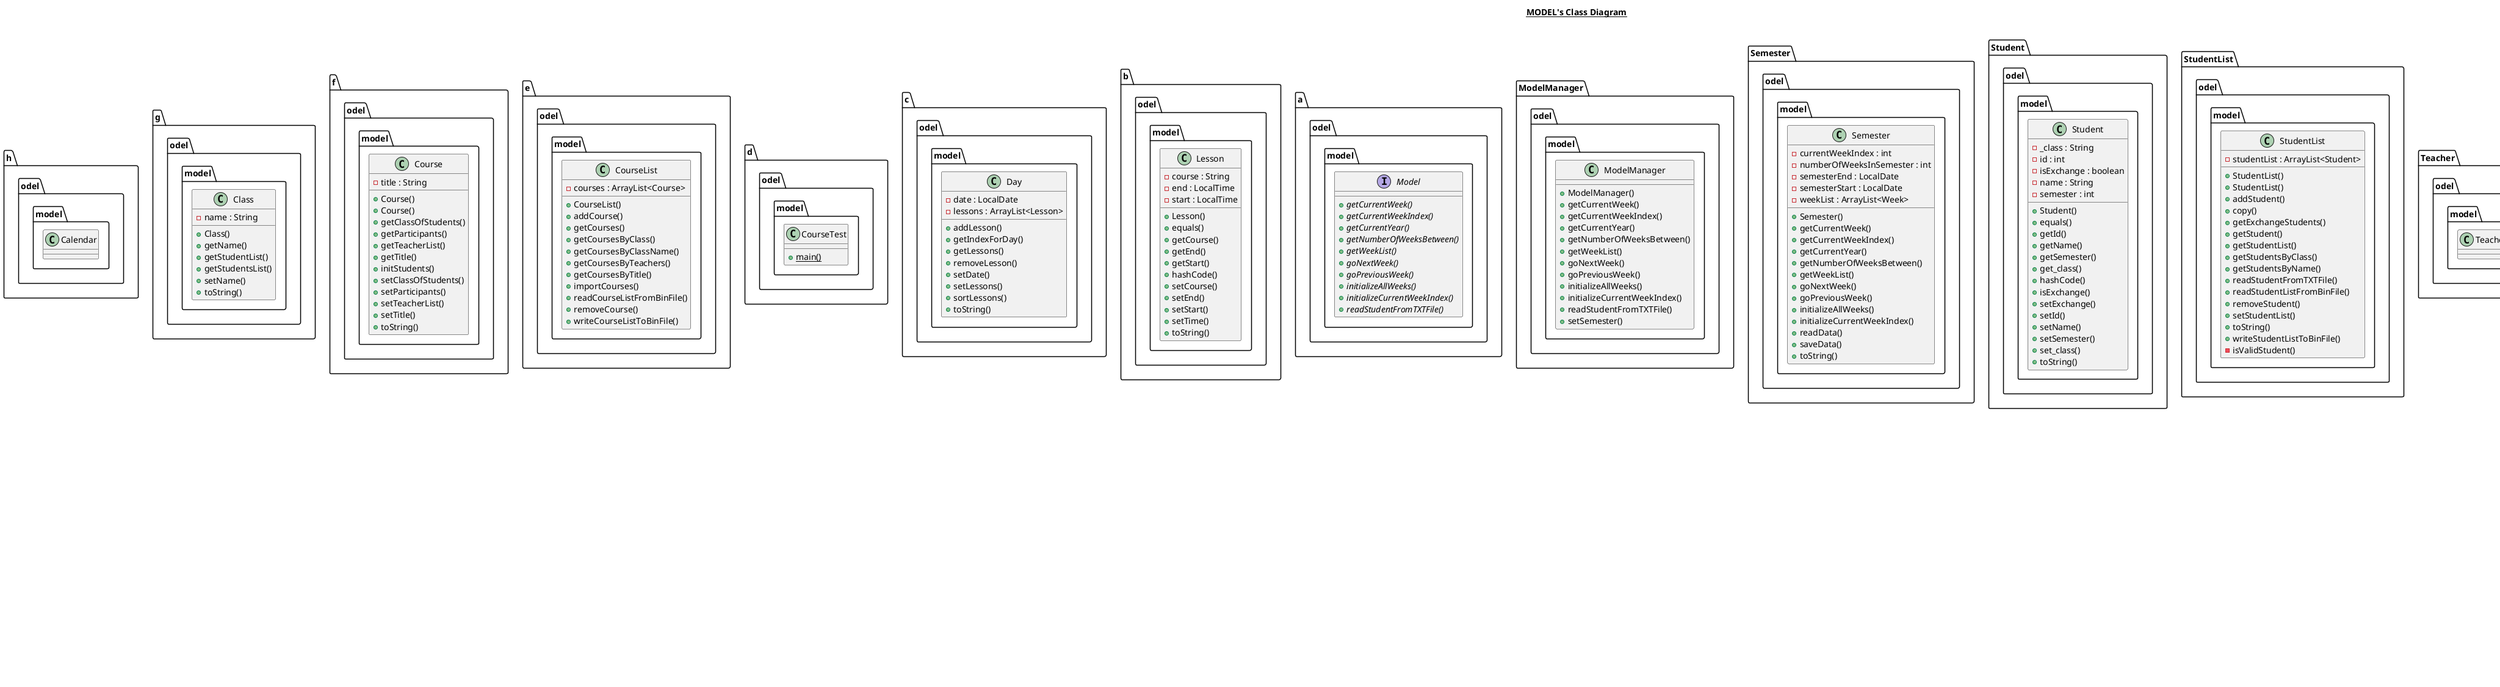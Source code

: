 @startuml

title __MODEL's Class Diagram__\n

  namespace h {
    namespace odel {
      class model.Calendar {
      }
    }
  }
  

  namespace g {
    namespace odel {
      class model.Class {
          - name : String
          + Class()
          + getName()
          + getStudentList()
          + getStudentsList()
          + setName()
          + toString()
      }
    }
  }
  

  namespace f {
    namespace odel {
      class model.Course {
          - title : String
          + Course()
          + Course()
          + getClassOfStudents()
          + getParticipants()
          + getTeacherList()
          + getTitle()
          + initStudents()
          + setClassOfStudents()
          + setParticipants()
          + setTeacherList()
          + setTitle()
          + toString()
      }
    }
  }
  

  namespace e {
    namespace odel {
      class model.CourseList {
          - courses : ArrayList<Course>
          + CourseList()
          + addCourse()
          + getCourses()
          + getCoursesByClass()
          + getCoursesByClassName()
          + getCoursesByTeachers()
          + getCoursesByTitle()
          + importCourses()
          + readCourseListFromBinFile()
          + removeCourse()
          + writeCourseListToBinFile()
      }
    }
  }
  

  namespace d {
    namespace odel {
      class model.CourseTest {
          {static} + main()
      }
    }
  }
  

  namespace c {
    namespace odel {
      class model.Day {
          - date : LocalDate
          - lessons : ArrayList<Lesson>
          + addLesson()
          + getIndexForDay()
          + getLessons()
          + removeLesson()
          + setDate()
          + setLessons()
          + sortLessons()
          + toString()
      }
    }
  }
  

  namespace b {
    namespace odel {
      class model.Lesson {
          - course : String
          - end : LocalTime
          - start : LocalTime
          + Lesson()
          + equals()
          + getCourse()
          + getEnd()
          + getStart()
          + hashCode()
          + setCourse()
          + setEnd()
          + setStart()
          + setTime()
          + toString()
      }
    }
  }
  

  namespace a {
    namespace odel {
      interface model.Model {
          {abstract} + getCurrentWeek()
          {abstract} + getCurrentWeekIndex()
          {abstract} + getCurrentYear()
          {abstract} + getNumberOfWeeksBetween()
          {abstract} + getWeekList()
          {abstract} + goNextWeek()
          {abstract} + goPreviousWeek()
          {abstract} + initializeAllWeeks()
          {abstract} + initializeCurrentWeekIndex()
          {abstract} + readStudentFromTXTFile()
      }
    }
  }
  

  namespace ModelManager  {
    namespace odel {
      class model.ModelManager {
          + ModelManager()
          + getCurrentWeek()
          + getCurrentWeekIndex()
          + getCurrentYear()
          + getNumberOfWeeksBetween()
          + getWeekList()
          + goNextWeek()
          + goPreviousWeek()
          + initializeAllWeeks()
          + initializeCurrentWeekIndex()
          + readStudentFromTXTFile()
          + setSemester()
      }
    }
  }
  

  namespace Semester {
    namespace odel {
      class model.Semester {
          - currentWeekIndex : int
          - numberOfWeeksInSemester : int
          - semesterEnd : LocalDate
          - semesterStart : LocalDate
          - weekList : ArrayList<Week>
          + Semester()
          + getCurrentWeek()
          + getCurrentWeekIndex()
          + getCurrentYear()
          + getNumberOfWeeksBetween()
          + getWeekList()
          + goNextWeek()
          + goPreviousWeek()
          + initializeAllWeeks()
          + initializeCurrentWeekIndex()
          + readData()
          + saveData()
          + toString()
      }
    }
  }
  

  namespace Student {
    namespace odel {
      class model.Student {
          - _class : String
          - id : int
          - isExchange : boolean
          - name : String
          - semester : int
          + Student()
          + equals()
          + getId()
          + getName()
          + getSemester()
          + get_class()
          + hashCode()
          + isExchange()
          + setExchange()
          + setId()
          + setName()
          + setSemester()
          + set_class()
          + toString()
      }
    }
  }
  

  namespace StudentList  {
    namespace odel {
      class model.StudentList {
          - studentList : ArrayList<Student>
          + StudentList()
          + StudentList()
          + addStudent()
          + copy()
          + getExchangeStudents()
          + getStudent()
          + getStudentList()
          + getStudentsByClass()
          + getStudentsByName()
          + readStudentFromTXTFile()
          + readStudentListFromBinFile()
          + removeStudent()
          + setStudentList()
          + toString()
          + writeStudentListToBinFile()
          - isValidStudent()
      }
    }
  }
  

  namespace Teacher {
    namespace odel {
      class model.Teacher {
      }
    }
  }
  

  namespace TeacherList {
    namespace odel {
      class model.TeacherList {
          ~ teachers : ArrayList<Teacher>
          + TeacherList()
          + TeacherList()
          + addTeacher()
          + getTeacherByIndex()
          + removeTeacher()
          + size()
      }
    }
  }
  

  namespace Week {
    namespace odel {
      class model.Week {
          - days : Day[]
          - end : LocalDate
          - start : LocalDate
          + Week()
          + addLesson()
          + getDays()
          + getEnd()
          + getStart()
          + toString()
      }
    }
  }
  

  model.Class .up.|> java.io.Serializable
  model.Class o-- model.StudentList : studentList
  model.Course .up.|> java.io.Serializable
  model.Course o-- model.Class : classOfStudents
  model.Course o-- model.StudentList : participants
  model.Course o-- model.TeacherList : teacherList
  model.Day .up.|> java.io.Serializable
  model.Lesson .up.|> java.io.Serializable
  model.ModelManager .up.|> model.Model
  model.ModelManager o-- model.Semester : semester
  model.ModelManager o-- model.StudentList : studentList
  model.Student .up.|> java.io.Serializable
  model.StudentList .up.|> java.io.Serializable
  model.Teacher .up.|> java.io.Serializable
  model.TeacherList .up.|> java.io.Serializable
  model.Week .up.|> java.io.Serializable


right footer


PlantUML diagram generated by SketchIt! (https://bitbucket.org/pmesmeur/sketch.it)
For more information about this tool, please contact philippe.mesmeur@gmail.com
endfooter

@enduml
